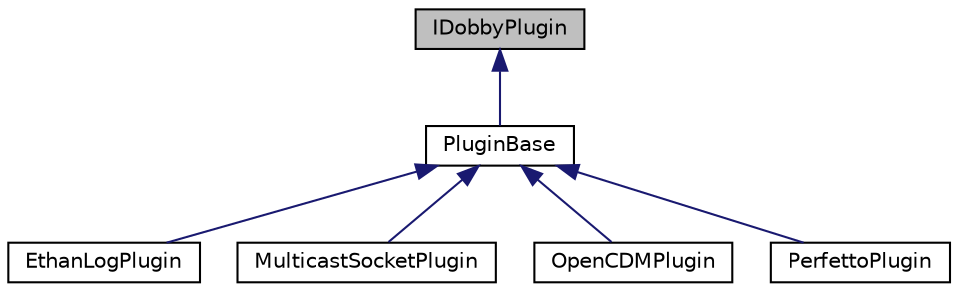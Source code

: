 digraph "IDobbyPlugin"
{
 // LATEX_PDF_SIZE
  edge [fontname="Helvetica",fontsize="10",labelfontname="Helvetica",labelfontsize="10"];
  node [fontname="Helvetica",fontsize="10",shape=record];
  Node1 [label="IDobbyPlugin",height=0.2,width=0.4,color="black", fillcolor="grey75", style="filled", fontcolor="black",tooltip="Interface that plugin libraries have to implement."];
  Node1 -> Node2 [dir="back",color="midnightblue",fontsize="10",style="solid",fontname="Helvetica"];
  Node2 [label="PluginBase",height=0.2,width=0.4,color="black", fillcolor="white", style="filled",URL="$classPluginBase.html",tooltip="Basic object that provides the default overrides for a plugin."];
  Node2 -> Node3 [dir="back",color="midnightblue",fontsize="10",style="solid",fontname="Helvetica"];
  Node3 [label="EthanLogPlugin",height=0.2,width=0.4,color="black", fillcolor="white", style="filled",URL="$classEthanLogPlugin.html",tooltip="Plugin library that create a DIAG logging pipe for a container."];
  Node2 -> Node4 [dir="back",color="midnightblue",fontsize="10",style="solid",fontname="Helvetica"];
  Node4 [label="MulticastSocketPlugin",height=0.2,width=0.4,color="black", fillcolor="white", style="filled",URL="$classMulticastSocketPlugin.html",tooltip="Plugin used to setup multicast server and client sockets out of the container and passes their file d..."];
  Node2 -> Node5 [dir="back",color="midnightblue",fontsize="10",style="solid",fontname="Helvetica"];
  Node5 [label="OpenCDMPlugin",height=0.2,width=0.4,color="black", fillcolor="white", style="filled",URL="$classOpenCDMPlugin.html",tooltip="Dobby plugin for creating the necessary OCDM buffers."];
  Node2 -> Node6 [dir="back",color="midnightblue",fontsize="10",style="solid",fontname="Helvetica"];
  Node6 [label="PerfettoPlugin",height=0.2,width=0.4,color="black", fillcolor="white", style="filled",URL="$classPerfettoPlugin.html",tooltip="Dobby plugin for granting access to system perfetto tracing in the container."];
}

